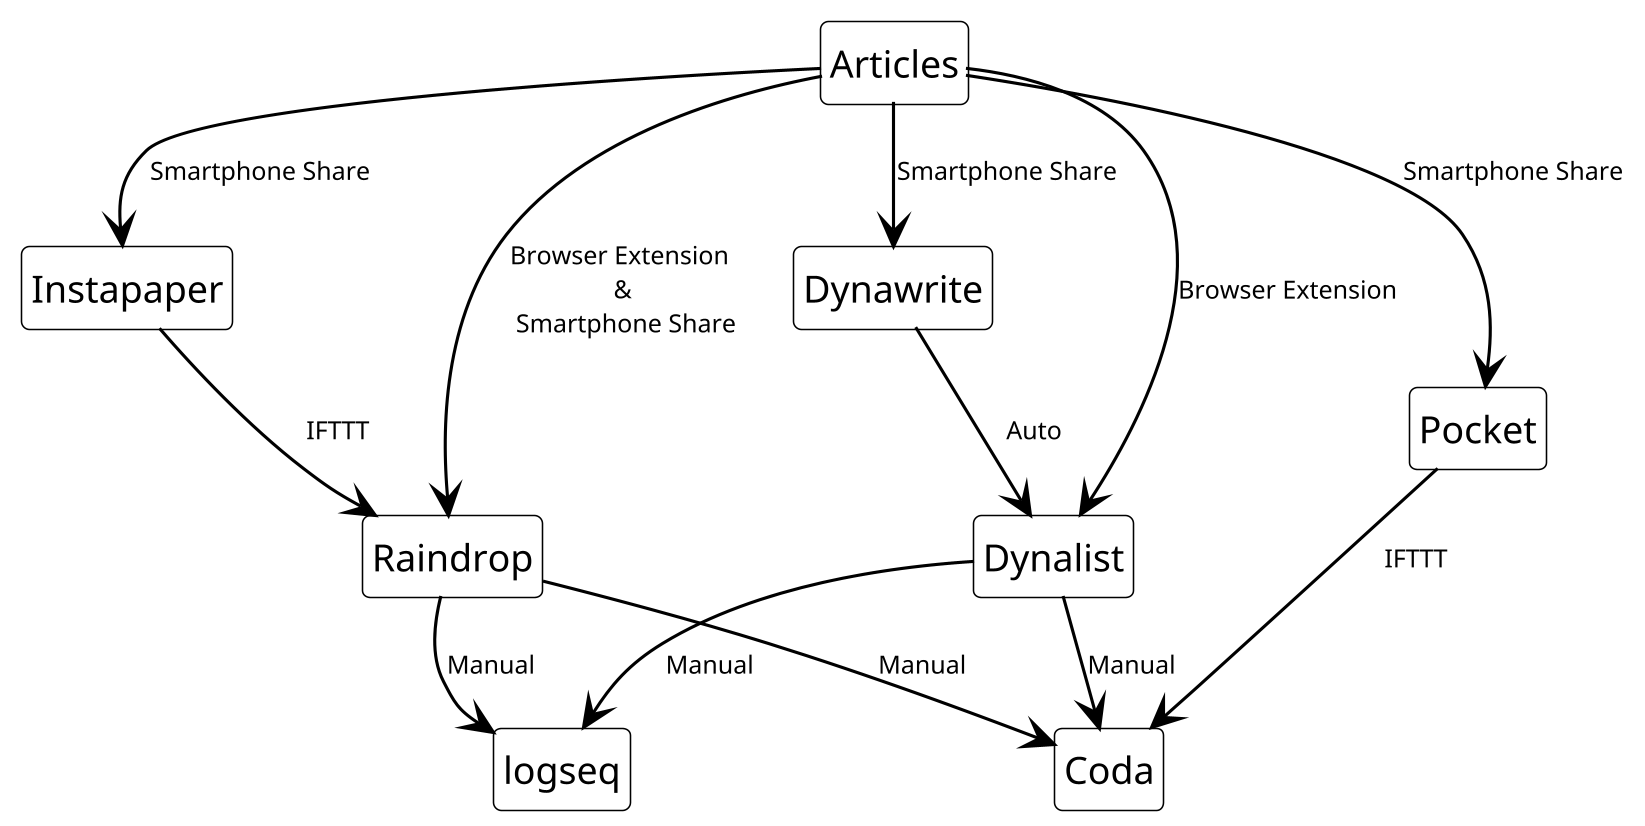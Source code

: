 @startuml

hide circle
hide empty fields
hide empty methods

skinparam class {
    backGroundColor white
    borderColor black
    arrowColor black
    
}

skinparam {
    shadowing false
    ranksep 30
    dpi 300
    arrowThickness 1
    defaultFontSize 12
    arrowFontSize 8
}

class "Articles" as articles
class "Raindrop" as raindrop
class "Dynalist" as dynalist
class "Dynawrite" as dynawrite
class "Coda" as coda
class "Instapaper" as instapaper
class "Pocket" as pocket

articles --> raindrop : Browser Extension \n & \n Smartphone Share
articles --> instapaper : Smartphone Share
articles --> dynawrite : Smartphone Share
articles --> dynalist : Browser Extension
articles --> pocket : Smartphone Share
dynawrite --> dynalist : Auto
instapaper --> raindrop : IFTTT
pocket --> coda : IFTTT
raindrop --> logseq : Manual
raindrop --> coda : Manual
dynalist --> coda : Manual
dynalist --> logseq : Manual

@enduml